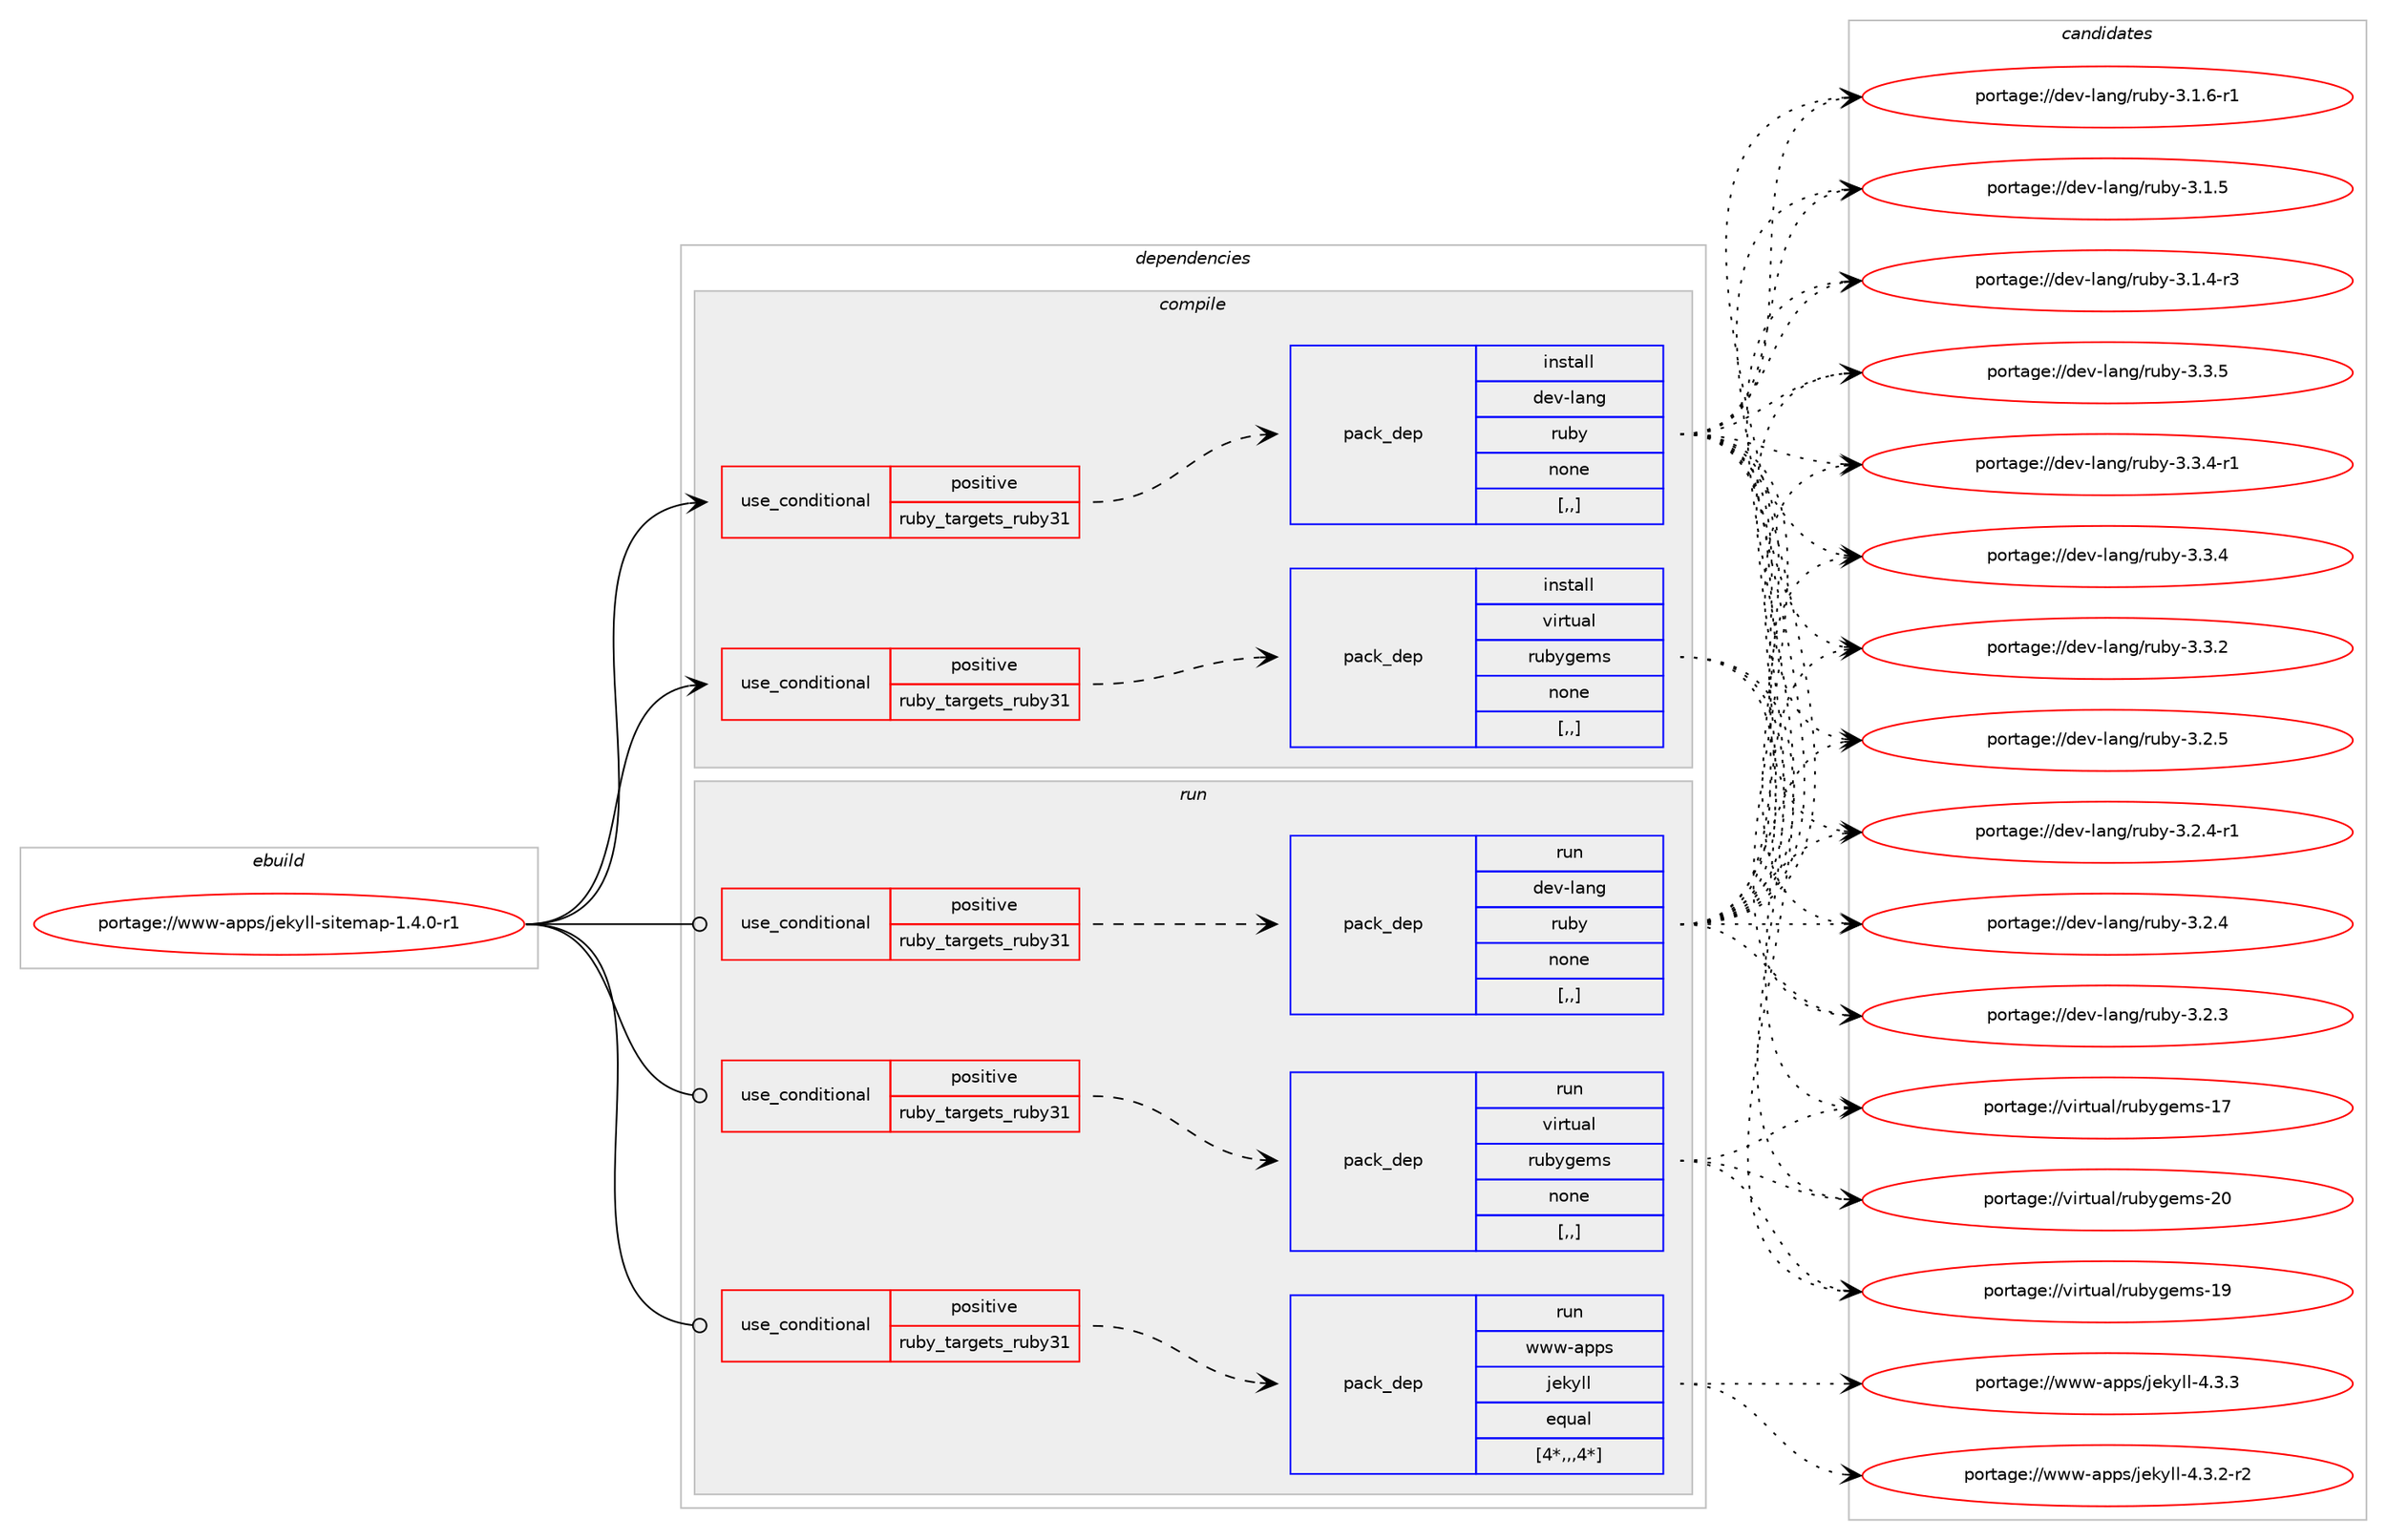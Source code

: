 digraph prolog {

# *************
# Graph options
# *************

newrank=true;
concentrate=true;
compound=true;
graph [rankdir=LR,fontname=Helvetica,fontsize=10,ranksep=1.5];#, ranksep=2.5, nodesep=0.2];
edge  [arrowhead=vee];
node  [fontname=Helvetica,fontsize=10];

# **********
# The ebuild
# **********

subgraph cluster_leftcol {
color=gray;
label=<<i>ebuild</i>>;
id [label="portage://www-apps/jekyll-sitemap-1.4.0-r1", color=red, width=4, href="../www-apps/jekyll-sitemap-1.4.0-r1.svg"];
}

# ****************
# The dependencies
# ****************

subgraph cluster_midcol {
color=gray;
label=<<i>dependencies</i>>;
subgraph cluster_compile {
fillcolor="#eeeeee";
style=filled;
label=<<i>compile</i>>;
subgraph cond253417 {
dependency958446 [label=<<TABLE BORDER="0" CELLBORDER="1" CELLSPACING="0" CELLPADDING="4"><TR><TD ROWSPAN="3" CELLPADDING="10">use_conditional</TD></TR><TR><TD>positive</TD></TR><TR><TD>ruby_targets_ruby31</TD></TR></TABLE>>, shape=none, color=red];
subgraph pack698013 {
dependency958447 [label=<<TABLE BORDER="0" CELLBORDER="1" CELLSPACING="0" CELLPADDING="4" WIDTH="220"><TR><TD ROWSPAN="6" CELLPADDING="30">pack_dep</TD></TR><TR><TD WIDTH="110">install</TD></TR><TR><TD>dev-lang</TD></TR><TR><TD>ruby</TD></TR><TR><TD>none</TD></TR><TR><TD>[,,]</TD></TR></TABLE>>, shape=none, color=blue];
}
dependency958446:e -> dependency958447:w [weight=20,style="dashed",arrowhead="vee"];
}
id:e -> dependency958446:w [weight=20,style="solid",arrowhead="vee"];
subgraph cond253418 {
dependency958448 [label=<<TABLE BORDER="0" CELLBORDER="1" CELLSPACING="0" CELLPADDING="4"><TR><TD ROWSPAN="3" CELLPADDING="10">use_conditional</TD></TR><TR><TD>positive</TD></TR><TR><TD>ruby_targets_ruby31</TD></TR></TABLE>>, shape=none, color=red];
subgraph pack698014 {
dependency958449 [label=<<TABLE BORDER="0" CELLBORDER="1" CELLSPACING="0" CELLPADDING="4" WIDTH="220"><TR><TD ROWSPAN="6" CELLPADDING="30">pack_dep</TD></TR><TR><TD WIDTH="110">install</TD></TR><TR><TD>virtual</TD></TR><TR><TD>rubygems</TD></TR><TR><TD>none</TD></TR><TR><TD>[,,]</TD></TR></TABLE>>, shape=none, color=blue];
}
dependency958448:e -> dependency958449:w [weight=20,style="dashed",arrowhead="vee"];
}
id:e -> dependency958448:w [weight=20,style="solid",arrowhead="vee"];
}
subgraph cluster_compileandrun {
fillcolor="#eeeeee";
style=filled;
label=<<i>compile and run</i>>;
}
subgraph cluster_run {
fillcolor="#eeeeee";
style=filled;
label=<<i>run</i>>;
subgraph cond253419 {
dependency958450 [label=<<TABLE BORDER="0" CELLBORDER="1" CELLSPACING="0" CELLPADDING="4"><TR><TD ROWSPAN="3" CELLPADDING="10">use_conditional</TD></TR><TR><TD>positive</TD></TR><TR><TD>ruby_targets_ruby31</TD></TR></TABLE>>, shape=none, color=red];
subgraph pack698015 {
dependency958451 [label=<<TABLE BORDER="0" CELLBORDER="1" CELLSPACING="0" CELLPADDING="4" WIDTH="220"><TR><TD ROWSPAN="6" CELLPADDING="30">pack_dep</TD></TR><TR><TD WIDTH="110">run</TD></TR><TR><TD>dev-lang</TD></TR><TR><TD>ruby</TD></TR><TR><TD>none</TD></TR><TR><TD>[,,]</TD></TR></TABLE>>, shape=none, color=blue];
}
dependency958450:e -> dependency958451:w [weight=20,style="dashed",arrowhead="vee"];
}
id:e -> dependency958450:w [weight=20,style="solid",arrowhead="odot"];
subgraph cond253420 {
dependency958452 [label=<<TABLE BORDER="0" CELLBORDER="1" CELLSPACING="0" CELLPADDING="4"><TR><TD ROWSPAN="3" CELLPADDING="10">use_conditional</TD></TR><TR><TD>positive</TD></TR><TR><TD>ruby_targets_ruby31</TD></TR></TABLE>>, shape=none, color=red];
subgraph pack698016 {
dependency958453 [label=<<TABLE BORDER="0" CELLBORDER="1" CELLSPACING="0" CELLPADDING="4" WIDTH="220"><TR><TD ROWSPAN="6" CELLPADDING="30">pack_dep</TD></TR><TR><TD WIDTH="110">run</TD></TR><TR><TD>virtual</TD></TR><TR><TD>rubygems</TD></TR><TR><TD>none</TD></TR><TR><TD>[,,]</TD></TR></TABLE>>, shape=none, color=blue];
}
dependency958452:e -> dependency958453:w [weight=20,style="dashed",arrowhead="vee"];
}
id:e -> dependency958452:w [weight=20,style="solid",arrowhead="odot"];
subgraph cond253421 {
dependency958454 [label=<<TABLE BORDER="0" CELLBORDER="1" CELLSPACING="0" CELLPADDING="4"><TR><TD ROWSPAN="3" CELLPADDING="10">use_conditional</TD></TR><TR><TD>positive</TD></TR><TR><TD>ruby_targets_ruby31</TD></TR></TABLE>>, shape=none, color=red];
subgraph pack698017 {
dependency958455 [label=<<TABLE BORDER="0" CELLBORDER="1" CELLSPACING="0" CELLPADDING="4" WIDTH="220"><TR><TD ROWSPAN="6" CELLPADDING="30">pack_dep</TD></TR><TR><TD WIDTH="110">run</TD></TR><TR><TD>www-apps</TD></TR><TR><TD>jekyll</TD></TR><TR><TD>equal</TD></TR><TR><TD>[4*,,,4*]</TD></TR></TABLE>>, shape=none, color=blue];
}
dependency958454:e -> dependency958455:w [weight=20,style="dashed",arrowhead="vee"];
}
id:e -> dependency958454:w [weight=20,style="solid",arrowhead="odot"];
}
}

# **************
# The candidates
# **************

subgraph cluster_choices {
rank=same;
color=gray;
label=<<i>candidates</i>>;

subgraph choice698013 {
color=black;
nodesep=1;
choice10010111845108971101034711411798121455146514653 [label="portage://dev-lang/ruby-3.3.5", color=red, width=4,href="../dev-lang/ruby-3.3.5.svg"];
choice100101118451089711010347114117981214551465146524511449 [label="portage://dev-lang/ruby-3.3.4-r1", color=red, width=4,href="../dev-lang/ruby-3.3.4-r1.svg"];
choice10010111845108971101034711411798121455146514652 [label="portage://dev-lang/ruby-3.3.4", color=red, width=4,href="../dev-lang/ruby-3.3.4.svg"];
choice10010111845108971101034711411798121455146514650 [label="portage://dev-lang/ruby-3.3.2", color=red, width=4,href="../dev-lang/ruby-3.3.2.svg"];
choice10010111845108971101034711411798121455146504653 [label="portage://dev-lang/ruby-3.2.5", color=red, width=4,href="../dev-lang/ruby-3.2.5.svg"];
choice100101118451089711010347114117981214551465046524511449 [label="portage://dev-lang/ruby-3.2.4-r1", color=red, width=4,href="../dev-lang/ruby-3.2.4-r1.svg"];
choice10010111845108971101034711411798121455146504652 [label="portage://dev-lang/ruby-3.2.4", color=red, width=4,href="../dev-lang/ruby-3.2.4.svg"];
choice10010111845108971101034711411798121455146504651 [label="portage://dev-lang/ruby-3.2.3", color=red, width=4,href="../dev-lang/ruby-3.2.3.svg"];
choice100101118451089711010347114117981214551464946544511449 [label="portage://dev-lang/ruby-3.1.6-r1", color=red, width=4,href="../dev-lang/ruby-3.1.6-r1.svg"];
choice10010111845108971101034711411798121455146494653 [label="portage://dev-lang/ruby-3.1.5", color=red, width=4,href="../dev-lang/ruby-3.1.5.svg"];
choice100101118451089711010347114117981214551464946524511451 [label="portage://dev-lang/ruby-3.1.4-r3", color=red, width=4,href="../dev-lang/ruby-3.1.4-r3.svg"];
dependency958447:e -> choice10010111845108971101034711411798121455146514653:w [style=dotted,weight="100"];
dependency958447:e -> choice100101118451089711010347114117981214551465146524511449:w [style=dotted,weight="100"];
dependency958447:e -> choice10010111845108971101034711411798121455146514652:w [style=dotted,weight="100"];
dependency958447:e -> choice10010111845108971101034711411798121455146514650:w [style=dotted,weight="100"];
dependency958447:e -> choice10010111845108971101034711411798121455146504653:w [style=dotted,weight="100"];
dependency958447:e -> choice100101118451089711010347114117981214551465046524511449:w [style=dotted,weight="100"];
dependency958447:e -> choice10010111845108971101034711411798121455146504652:w [style=dotted,weight="100"];
dependency958447:e -> choice10010111845108971101034711411798121455146504651:w [style=dotted,weight="100"];
dependency958447:e -> choice100101118451089711010347114117981214551464946544511449:w [style=dotted,weight="100"];
dependency958447:e -> choice10010111845108971101034711411798121455146494653:w [style=dotted,weight="100"];
dependency958447:e -> choice100101118451089711010347114117981214551464946524511451:w [style=dotted,weight="100"];
}
subgraph choice698014 {
color=black;
nodesep=1;
choice118105114116117971084711411798121103101109115455048 [label="portage://virtual/rubygems-20", color=red, width=4,href="../virtual/rubygems-20.svg"];
choice118105114116117971084711411798121103101109115454957 [label="portage://virtual/rubygems-19", color=red, width=4,href="../virtual/rubygems-19.svg"];
choice118105114116117971084711411798121103101109115454955 [label="portage://virtual/rubygems-17", color=red, width=4,href="../virtual/rubygems-17.svg"];
dependency958449:e -> choice118105114116117971084711411798121103101109115455048:w [style=dotted,weight="100"];
dependency958449:e -> choice118105114116117971084711411798121103101109115454957:w [style=dotted,weight="100"];
dependency958449:e -> choice118105114116117971084711411798121103101109115454955:w [style=dotted,weight="100"];
}
subgraph choice698015 {
color=black;
nodesep=1;
choice10010111845108971101034711411798121455146514653 [label="portage://dev-lang/ruby-3.3.5", color=red, width=4,href="../dev-lang/ruby-3.3.5.svg"];
choice100101118451089711010347114117981214551465146524511449 [label="portage://dev-lang/ruby-3.3.4-r1", color=red, width=4,href="../dev-lang/ruby-3.3.4-r1.svg"];
choice10010111845108971101034711411798121455146514652 [label="portage://dev-lang/ruby-3.3.4", color=red, width=4,href="../dev-lang/ruby-3.3.4.svg"];
choice10010111845108971101034711411798121455146514650 [label="portage://dev-lang/ruby-3.3.2", color=red, width=4,href="../dev-lang/ruby-3.3.2.svg"];
choice10010111845108971101034711411798121455146504653 [label="portage://dev-lang/ruby-3.2.5", color=red, width=4,href="../dev-lang/ruby-3.2.5.svg"];
choice100101118451089711010347114117981214551465046524511449 [label="portage://dev-lang/ruby-3.2.4-r1", color=red, width=4,href="../dev-lang/ruby-3.2.4-r1.svg"];
choice10010111845108971101034711411798121455146504652 [label="portage://dev-lang/ruby-3.2.4", color=red, width=4,href="../dev-lang/ruby-3.2.4.svg"];
choice10010111845108971101034711411798121455146504651 [label="portage://dev-lang/ruby-3.2.3", color=red, width=4,href="../dev-lang/ruby-3.2.3.svg"];
choice100101118451089711010347114117981214551464946544511449 [label="portage://dev-lang/ruby-3.1.6-r1", color=red, width=4,href="../dev-lang/ruby-3.1.6-r1.svg"];
choice10010111845108971101034711411798121455146494653 [label="portage://dev-lang/ruby-3.1.5", color=red, width=4,href="../dev-lang/ruby-3.1.5.svg"];
choice100101118451089711010347114117981214551464946524511451 [label="portage://dev-lang/ruby-3.1.4-r3", color=red, width=4,href="../dev-lang/ruby-3.1.4-r3.svg"];
dependency958451:e -> choice10010111845108971101034711411798121455146514653:w [style=dotted,weight="100"];
dependency958451:e -> choice100101118451089711010347114117981214551465146524511449:w [style=dotted,weight="100"];
dependency958451:e -> choice10010111845108971101034711411798121455146514652:w [style=dotted,weight="100"];
dependency958451:e -> choice10010111845108971101034711411798121455146514650:w [style=dotted,weight="100"];
dependency958451:e -> choice10010111845108971101034711411798121455146504653:w [style=dotted,weight="100"];
dependency958451:e -> choice100101118451089711010347114117981214551465046524511449:w [style=dotted,weight="100"];
dependency958451:e -> choice10010111845108971101034711411798121455146504652:w [style=dotted,weight="100"];
dependency958451:e -> choice10010111845108971101034711411798121455146504651:w [style=dotted,weight="100"];
dependency958451:e -> choice100101118451089711010347114117981214551464946544511449:w [style=dotted,weight="100"];
dependency958451:e -> choice10010111845108971101034711411798121455146494653:w [style=dotted,weight="100"];
dependency958451:e -> choice100101118451089711010347114117981214551464946524511451:w [style=dotted,weight="100"];
}
subgraph choice698016 {
color=black;
nodesep=1;
choice118105114116117971084711411798121103101109115455048 [label="portage://virtual/rubygems-20", color=red, width=4,href="../virtual/rubygems-20.svg"];
choice118105114116117971084711411798121103101109115454957 [label="portage://virtual/rubygems-19", color=red, width=4,href="../virtual/rubygems-19.svg"];
choice118105114116117971084711411798121103101109115454955 [label="portage://virtual/rubygems-17", color=red, width=4,href="../virtual/rubygems-17.svg"];
dependency958453:e -> choice118105114116117971084711411798121103101109115455048:w [style=dotted,weight="100"];
dependency958453:e -> choice118105114116117971084711411798121103101109115454957:w [style=dotted,weight="100"];
dependency958453:e -> choice118105114116117971084711411798121103101109115454955:w [style=dotted,weight="100"];
}
subgraph choice698017 {
color=black;
nodesep=1;
choice119119119459711211211547106101107121108108455246514651 [label="portage://www-apps/jekyll-4.3.3", color=red, width=4,href="../www-apps/jekyll-4.3.3.svg"];
choice1191191194597112112115471061011071211081084552465146504511450 [label="portage://www-apps/jekyll-4.3.2-r2", color=red, width=4,href="../www-apps/jekyll-4.3.2-r2.svg"];
dependency958455:e -> choice119119119459711211211547106101107121108108455246514651:w [style=dotted,weight="100"];
dependency958455:e -> choice1191191194597112112115471061011071211081084552465146504511450:w [style=dotted,weight="100"];
}
}

}
